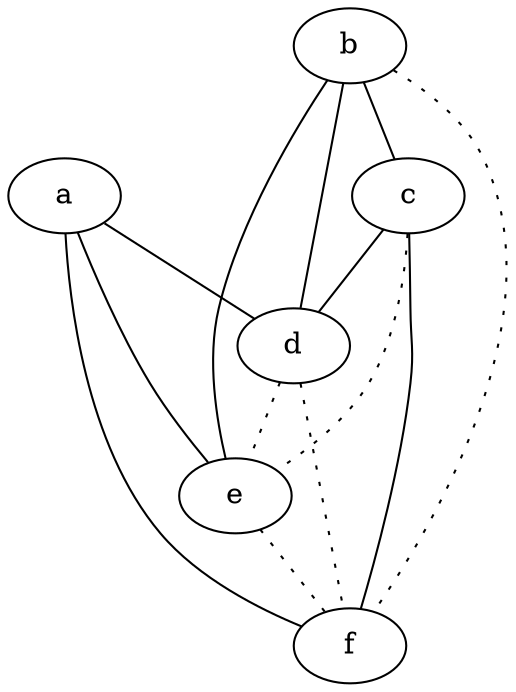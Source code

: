 graph {
a -- d;
a -- e;
a -- f;
b -- c;
b -- d;
b -- e;
b -- f [style=dotted];
c -- d;
c -- e [style=dotted];
c -- f;
d -- e [style=dotted];
d -- f [style=dotted];
e -- f [style=dotted];
}
